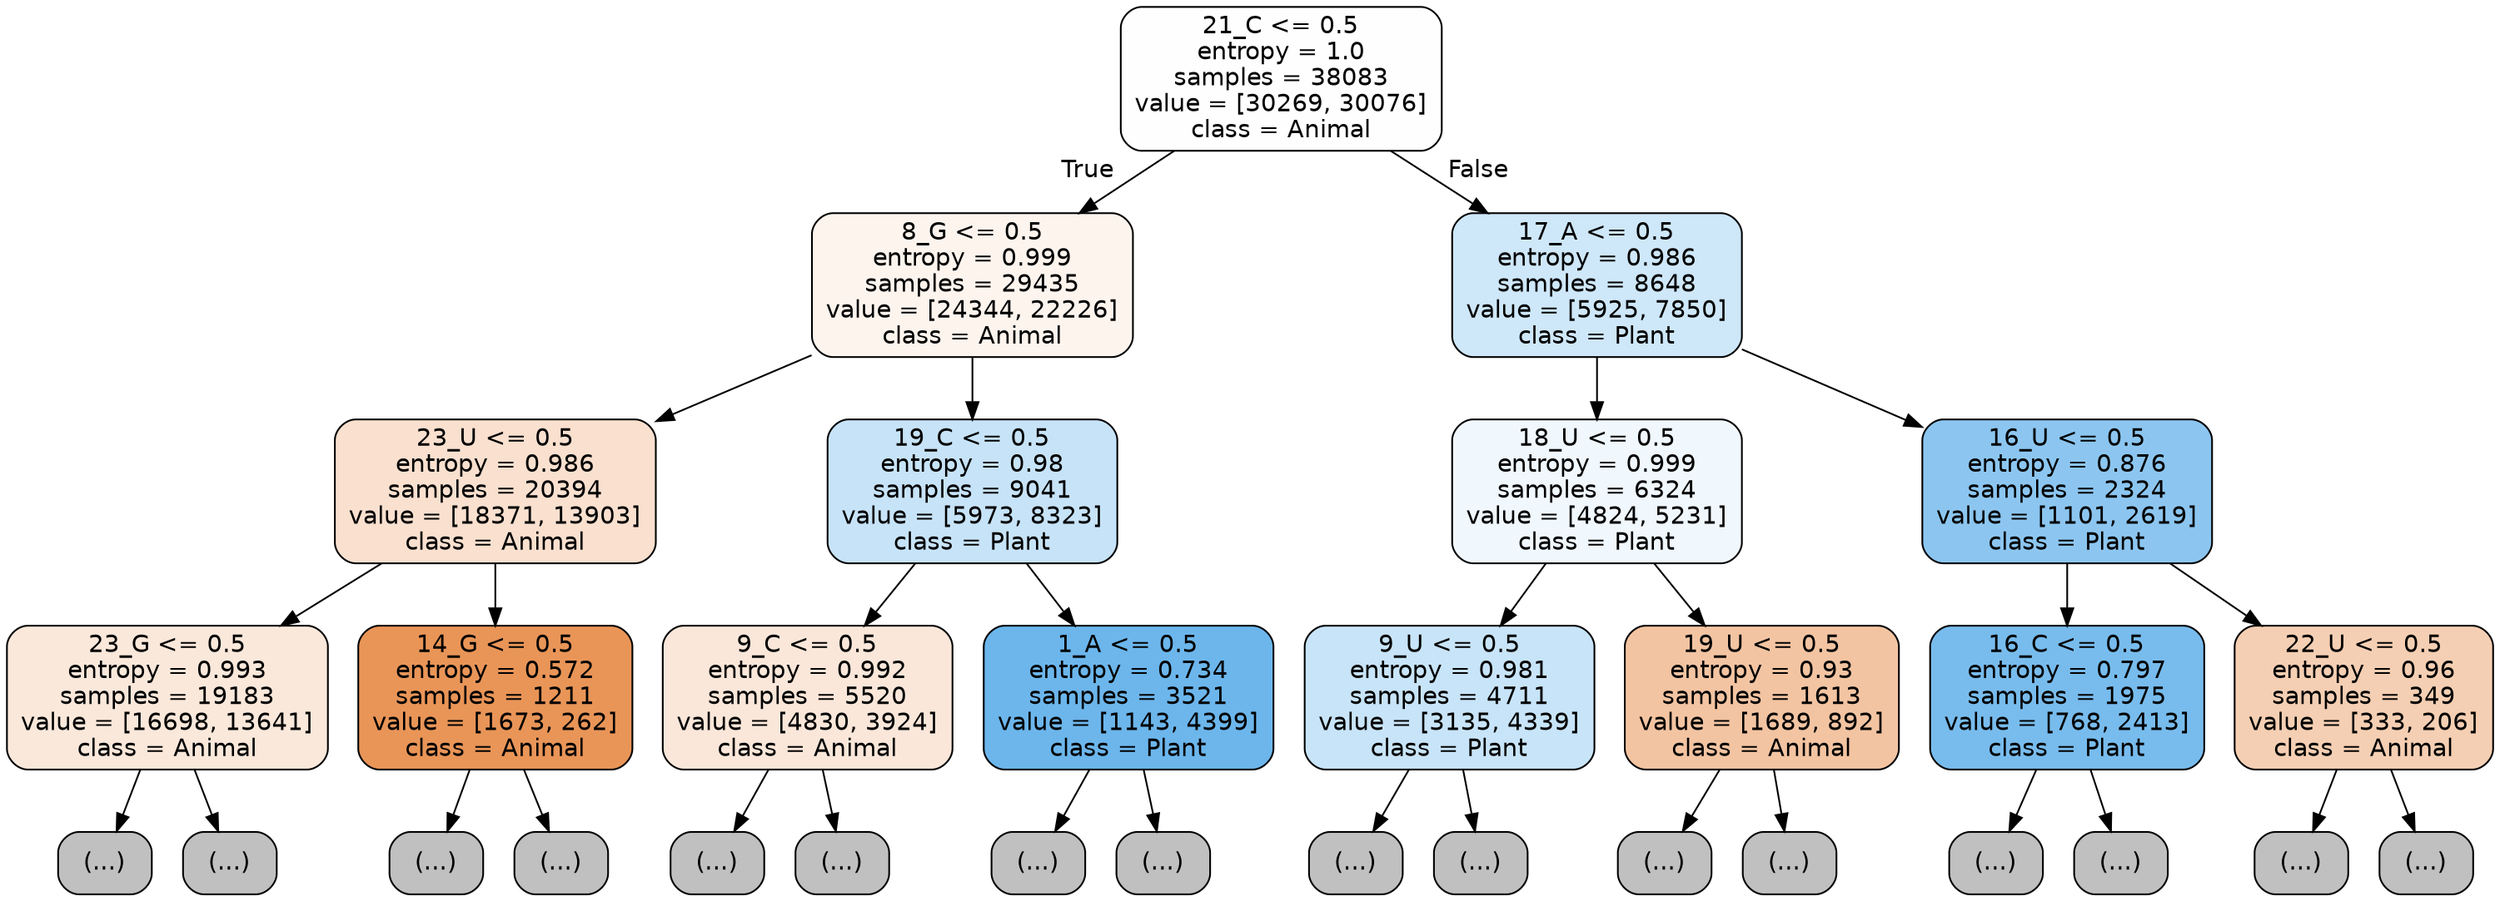 digraph Tree {
node [shape=box, style="filled, rounded", color="black", fontname="helvetica"] ;
edge [fontname="helvetica"] ;
0 [label="21_C <= 0.5\nentropy = 1.0\nsamples = 38083\nvalue = [30269, 30076]\nclass = Animal", fillcolor="#fffefe"] ;
1 [label="8_G <= 0.5\nentropy = 0.999\nsamples = 29435\nvalue = [24344, 22226]\nclass = Animal", fillcolor="#fdf4ee"] ;
0 -> 1 [labeldistance=2.5, labelangle=45, headlabel="True"] ;
2 [label="23_U <= 0.5\nentropy = 0.986\nsamples = 20394\nvalue = [18371, 13903]\nclass = Animal", fillcolor="#f9e0cf"] ;
1 -> 2 ;
3 [label="23_G <= 0.5\nentropy = 0.993\nsamples = 19183\nvalue = [16698, 13641]\nclass = Animal", fillcolor="#fae8db"] ;
2 -> 3 ;
4 [label="(...)", fillcolor="#C0C0C0"] ;
3 -> 4 ;
8827 [label="(...)", fillcolor="#C0C0C0"] ;
3 -> 8827 ;
9258 [label="14_G <= 0.5\nentropy = 0.572\nsamples = 1211\nvalue = [1673, 262]\nclass = Animal", fillcolor="#e99558"] ;
2 -> 9258 ;
9259 [label="(...)", fillcolor="#C0C0C0"] ;
9258 -> 9259 ;
9564 [label="(...)", fillcolor="#C0C0C0"] ;
9258 -> 9564 ;
9689 [label="19_C <= 0.5\nentropy = 0.98\nsamples = 9041\nvalue = [5973, 8323]\nclass = Plant", fillcolor="#c7e3f8"] ;
1 -> 9689 ;
9690 [label="9_C <= 0.5\nentropy = 0.992\nsamples = 5520\nvalue = [4830, 3924]\nclass = Animal", fillcolor="#fae7da"] ;
9689 -> 9690 ;
9691 [label="(...)", fillcolor="#C0C0C0"] ;
9690 -> 9691 ;
11948 [label="(...)", fillcolor="#C0C0C0"] ;
9690 -> 11948 ;
12435 [label="1_A <= 0.5\nentropy = 0.734\nsamples = 3521\nvalue = [1143, 4399]\nclass = Plant", fillcolor="#6cb6ec"] ;
9689 -> 12435 ;
12436 [label="(...)", fillcolor="#C0C0C0"] ;
12435 -> 12436 ;
13123 [label="(...)", fillcolor="#C0C0C0"] ;
12435 -> 13123 ;
13330 [label="17_A <= 0.5\nentropy = 0.986\nsamples = 8648\nvalue = [5925, 7850]\nclass = Plant", fillcolor="#cee7f9"] ;
0 -> 13330 [labeldistance=2.5, labelangle=-45, headlabel="False"] ;
13331 [label="18_U <= 0.5\nentropy = 0.999\nsamples = 6324\nvalue = [4824, 5231]\nclass = Plant", fillcolor="#f0f7fd"] ;
13330 -> 13331 ;
13332 [label="9_U <= 0.5\nentropy = 0.981\nsamples = 4711\nvalue = [3135, 4339]\nclass = Plant", fillcolor="#c8e4f8"] ;
13331 -> 13332 ;
13333 [label="(...)", fillcolor="#C0C0C0"] ;
13332 -> 13333 ;
14830 [label="(...)", fillcolor="#C0C0C0"] ;
13332 -> 14830 ;
15367 [label="19_U <= 0.5\nentropy = 0.93\nsamples = 1613\nvalue = [1689, 892]\nclass = Animal", fillcolor="#f3c4a2"] ;
13331 -> 15367 ;
15368 [label="(...)", fillcolor="#C0C0C0"] ;
15367 -> 15368 ;
15927 [label="(...)", fillcolor="#C0C0C0"] ;
15367 -> 15927 ;
16108 [label="16_U <= 0.5\nentropy = 0.876\nsamples = 2324\nvalue = [1101, 2619]\nclass = Plant", fillcolor="#8cc6f0"] ;
13330 -> 16108 ;
16109 [label="16_C <= 0.5\nentropy = 0.797\nsamples = 1975\nvalue = [768, 2413]\nclass = Plant", fillcolor="#78bced"] ;
16108 -> 16109 ;
16110 [label="(...)", fillcolor="#C0C0C0"] ;
16109 -> 16110 ;
16473 [label="(...)", fillcolor="#C0C0C0"] ;
16109 -> 16473 ;
16712 [label="22_U <= 0.5\nentropy = 0.96\nsamples = 349\nvalue = [333, 206]\nclass = Animal", fillcolor="#f5cfb3"] ;
16108 -> 16712 ;
16713 [label="(...)", fillcolor="#C0C0C0"] ;
16712 -> 16713 ;
16836 [label="(...)", fillcolor="#C0C0C0"] ;
16712 -> 16836 ;
}